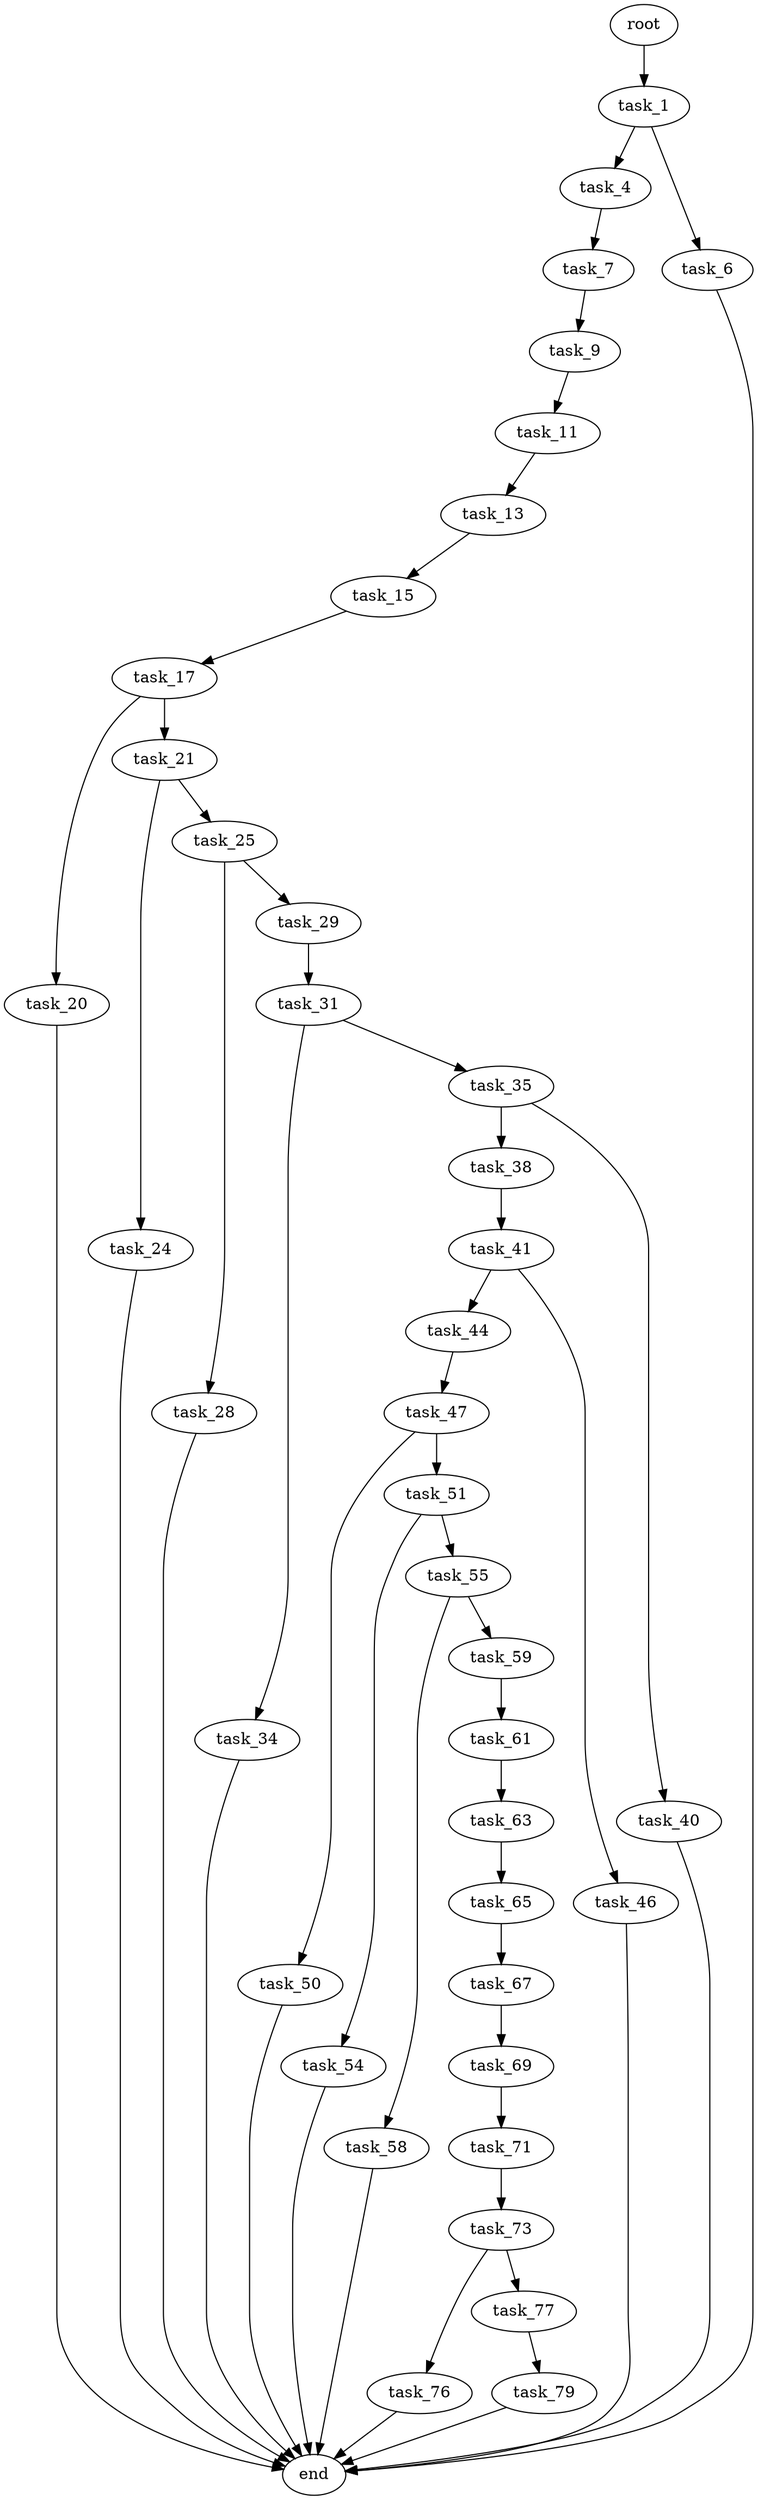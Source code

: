 digraph G {
  root [size="0.000000"];
  task_1 [size="7517161875.000000"];
  task_4 [size="31457427570.000000"];
  task_6 [size="15689988216.000000"];
  task_7 [size="127679350719.000000"];
  task_9 [size="95205342676.000000"];
  task_11 [size="22480247298.000000"];
  task_13 [size="38304662851.000000"];
  task_15 [size="11789380453.000000"];
  task_17 [size="72645056055.000000"];
  task_20 [size="7684734350.000000"];
  task_21 [size="18316990761.000000"];
  task_24 [size="85414591886.000000"];
  task_25 [size="368293445632.000000"];
  task_28 [size="68719476736.000000"];
  task_29 [size="372599509270.000000"];
  task_31 [size="32387639005.000000"];
  task_34 [size="491427056.000000"];
  task_35 [size="179247748513.000000"];
  task_38 [size="68719476736.000000"];
  task_40 [size="1073741824000.000000"];
  task_41 [size="851632736422.000000"];
  task_44 [size="9368682709.000000"];
  task_46 [size="8589934592.000000"];
  task_47 [size="8903175123.000000"];
  task_50 [size="375797545688.000000"];
  task_51 [size="28991029248.000000"];
  task_54 [size="278684076980.000000"];
  task_55 [size="1273499641.000000"];
  task_58 [size="1807477295.000000"];
  task_59 [size="28991029248.000000"];
  task_61 [size="4557904029.000000"];
  task_63 [size="8589934592.000000"];
  task_65 [size="549755813888.000000"];
  task_67 [size="31543914681.000000"];
  task_69 [size="19994866632.000000"];
  task_71 [size="413222005356.000000"];
  task_73 [size="137930512043.000000"];
  task_76 [size="163806408926.000000"];
  task_77 [size="10772086627.000000"];
  task_79 [size="103341752421.000000"];
  end [size="0.000000"];

  root -> task_1 [size="1.000000"];
  task_1 -> task_4 [size="301989888.000000"];
  task_1 -> task_6 [size="301989888.000000"];
  task_4 -> task_7 [size="679477248.000000"];
  task_6 -> end [size="1.000000"];
  task_7 -> task_9 [size="536870912.000000"];
  task_9 -> task_11 [size="75497472.000000"];
  task_11 -> task_13 [size="679477248.000000"];
  task_13 -> task_15 [size="679477248.000000"];
  task_15 -> task_17 [size="209715200.000000"];
  task_17 -> task_20 [size="75497472.000000"];
  task_17 -> task_21 [size="75497472.000000"];
  task_20 -> end [size="1.000000"];
  task_21 -> task_24 [size="536870912.000000"];
  task_21 -> task_25 [size="536870912.000000"];
  task_24 -> end [size="1.000000"];
  task_25 -> task_28 [size="411041792.000000"];
  task_25 -> task_29 [size="411041792.000000"];
  task_28 -> end [size="1.000000"];
  task_29 -> task_31 [size="679477248.000000"];
  task_31 -> task_34 [size="536870912.000000"];
  task_31 -> task_35 [size="536870912.000000"];
  task_34 -> end [size="1.000000"];
  task_35 -> task_38 [size="134217728.000000"];
  task_35 -> task_40 [size="134217728.000000"];
  task_38 -> task_41 [size="134217728.000000"];
  task_40 -> end [size="1.000000"];
  task_41 -> task_44 [size="536870912.000000"];
  task_41 -> task_46 [size="536870912.000000"];
  task_44 -> task_47 [size="838860800.000000"];
  task_46 -> end [size="1.000000"];
  task_47 -> task_50 [size="33554432.000000"];
  task_47 -> task_51 [size="33554432.000000"];
  task_50 -> end [size="1.000000"];
  task_51 -> task_54 [size="75497472.000000"];
  task_51 -> task_55 [size="75497472.000000"];
  task_54 -> end [size="1.000000"];
  task_55 -> task_58 [size="33554432.000000"];
  task_55 -> task_59 [size="33554432.000000"];
  task_58 -> end [size="1.000000"];
  task_59 -> task_61 [size="75497472.000000"];
  task_61 -> task_63 [size="134217728.000000"];
  task_63 -> task_65 [size="33554432.000000"];
  task_65 -> task_67 [size="536870912.000000"];
  task_67 -> task_69 [size="838860800.000000"];
  task_69 -> task_71 [size="75497472.000000"];
  task_71 -> task_73 [size="536870912.000000"];
  task_73 -> task_76 [size="209715200.000000"];
  task_73 -> task_77 [size="209715200.000000"];
  task_76 -> end [size="1.000000"];
  task_77 -> task_79 [size="536870912.000000"];
  task_79 -> end [size="1.000000"];
}
